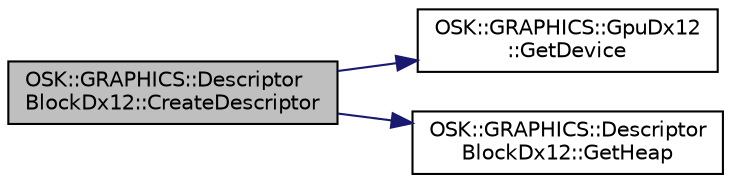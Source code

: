 digraph "OSK::GRAPHICS::DescriptorBlockDx12::CreateDescriptor"
{
 // LATEX_PDF_SIZE
  edge [fontname="Helvetica",fontsize="10",labelfontname="Helvetica",labelfontsize="10"];
  node [fontname="Helvetica",fontsize="10",shape=record];
  rankdir="LR";
  Node1 [label="OSK::GRAPHICS::Descriptor\lBlockDx12::CreateDescriptor",height=0.2,width=0.4,color="black", fillcolor="grey75", style="filled", fontcolor="black",tooltip=" "];
  Node1 -> Node2 [color="midnightblue",fontsize="10",style="solid"];
  Node2 [label="OSK::GRAPHICS::GpuDx12\l::GetDevice",height=0.2,width=0.4,color="black", fillcolor="white", style="filled",URL="$class_o_s_k_1_1_g_r_a_p_h_i_c_s_1_1_gpu_dx12.html#ab84e92317bb196210a9a4193763d5329",tooltip=" "];
  Node1 -> Node3 [color="midnightblue",fontsize="10",style="solid"];
  Node3 [label="OSK::GRAPHICS::Descriptor\lBlockDx12::GetHeap",height=0.2,width=0.4,color="black", fillcolor="white", style="filled",URL="$class_o_s_k_1_1_g_r_a_p_h_i_c_s_1_1_descriptor_block_dx12.html#ac02b59ea5e8be16e28117bc54053e49b",tooltip=" "];
}
